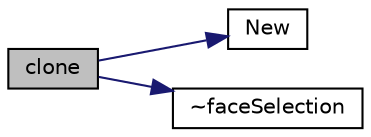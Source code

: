 digraph "clone"
{
  bgcolor="transparent";
  edge [fontname="Helvetica",fontsize="10",labelfontname="Helvetica",labelfontsize="10"];
  node [fontname="Helvetica",fontsize="10",shape=record];
  rankdir="LR";
  Node1 [label="clone",height=0.2,width=0.4,color="black", fillcolor="grey75", style="filled", fontcolor="black"];
  Node1 -> Node2 [color="midnightblue",fontsize="10",style="solid",fontname="Helvetica"];
  Node2 [label="New",height=0.2,width=0.4,color="black",URL="$a00742.html#af3444b5a23e5230e529fceb3572cf25e",tooltip="Return a reference to the selected faceSelection. "];
  Node1 -> Node3 [color="midnightblue",fontsize="10",style="solid",fontname="Helvetica"];
  Node3 [label="~faceSelection",height=0.2,width=0.4,color="black",URL="$a00742.html#a52ed157937588e66f461c3fe3e59e46a",tooltip="Destructor. "];
}
